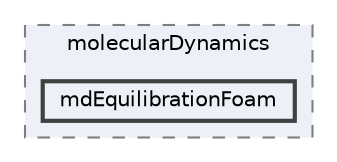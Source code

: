 digraph "applications/solvers/discreteMethods/molecularDynamics/mdEquilibrationFoam"
{
 // LATEX_PDF_SIZE
  bgcolor="transparent";
  edge [fontname=Helvetica,fontsize=10,labelfontname=Helvetica,labelfontsize=10];
  node [fontname=Helvetica,fontsize=10,shape=box,height=0.2,width=0.4];
  compound=true
  subgraph clusterdir_d7710ebd646f354d1444cb29608ef4d3 {
    graph [ bgcolor="#edf0f7", pencolor="grey50", label="molecularDynamics", fontname=Helvetica,fontsize=10 style="filled,dashed", URL="dir_d7710ebd646f354d1444cb29608ef4d3.html",tooltip=""]
  dir_b12d562f808928f8e1857197fffa3bae [label="mdEquilibrationFoam", fillcolor="#edf0f7", color="grey25", style="filled,bold", URL="dir_b12d562f808928f8e1857197fffa3bae.html",tooltip=""];
  }
}
